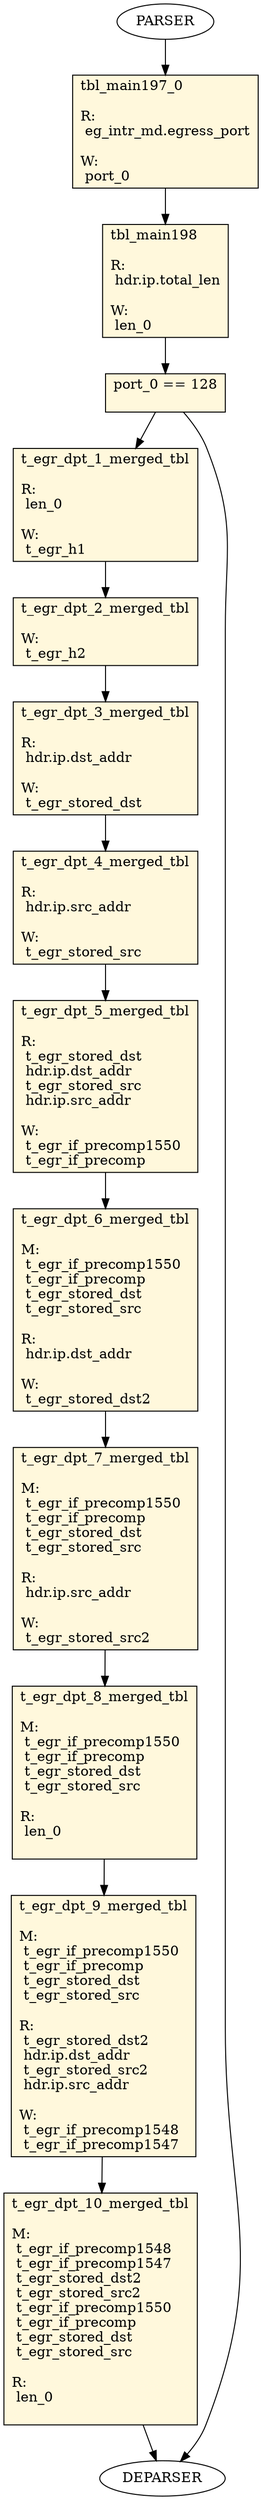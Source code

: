 digraph egress {
tbl_main197_0 [ shape=record, style="filled", fillcolor=cornsilk, label="tbl_main197_0\l\l
R:\l
 eg_intr_md.egress_port\l
\lW:\l
 port_0\l
 "];
tbl_main198 [ shape=record, style="filled", fillcolor=cornsilk, label="tbl_main198\l\l
R:\l
 hdr.ip.total_len\l
\lW:\l
 len_0\l
 "];
cond_8 [ shape=record, style="filled", fillcolor=cornsilk, label="port_0 == 128\l\l
 "];
t_egr_dpt_1_merged_tbl [ shape=record, style="filled", fillcolor=cornsilk, label="t_egr_dpt_1_merged_tbl\l\l
R:\l
 len_0\l
\lW:\l
 t_egr_h1\l
 "];
t_egr_dpt_2_merged_tbl [ shape=record, style="filled", fillcolor=cornsilk, label="t_egr_dpt_2_merged_tbl\l\l
W:\l
 t_egr_h2\l
 "];
t_egr_dpt_3_merged_tbl [ shape=record, style="filled", fillcolor=cornsilk, label="t_egr_dpt_3_merged_tbl\l\l
R:\l
 hdr.ip.dst_addr\l
\lW:\l
 t_egr_stored_dst\l
 "];
t_egr_dpt_4_merged_tbl [ shape=record, style="filled", fillcolor=cornsilk, label="t_egr_dpt_4_merged_tbl\l\l
R:\l
 hdr.ip.src_addr\l
\lW:\l
 t_egr_stored_src\l
 "];
t_egr_dpt_5_merged_tbl [ shape=record, style="filled", fillcolor=cornsilk, label="t_egr_dpt_5_merged_tbl\l\l
R:\l
 t_egr_stored_dst\l
 hdr.ip.dst_addr\l
 t_egr_stored_src\l
 hdr.ip.src_addr\l
\lW:\l
 t_egr_if_precomp1550\l
 t_egr_if_precomp\l
 "];
t_egr_dpt_6_merged_tbl [ shape=record, style="filled", fillcolor=cornsilk, label="t_egr_dpt_6_merged_tbl\l\l
M:\l
 t_egr_if_precomp1550\l
 t_egr_if_precomp\l
 t_egr_stored_dst\l
 t_egr_stored_src\l
\lR:\l
 hdr.ip.dst_addr\l
\lW:\l
 t_egr_stored_dst2\l
 "];
t_egr_dpt_7_merged_tbl [ shape=record, style="filled", fillcolor=cornsilk, label="t_egr_dpt_7_merged_tbl\l\l
M:\l
 t_egr_if_precomp1550\l
 t_egr_if_precomp\l
 t_egr_stored_dst\l
 t_egr_stored_src\l
\lR:\l
 hdr.ip.src_addr\l
\lW:\l
 t_egr_stored_src2\l
 "];
t_egr_dpt_8_merged_tbl [ shape=record, style="filled", fillcolor=cornsilk, label="t_egr_dpt_8_merged_tbl\l\l
M:\l
 t_egr_if_precomp1550\l
 t_egr_if_precomp\l
 t_egr_stored_dst\l
 t_egr_stored_src\l
\lR:\l
 len_0\l
\l "];
t_egr_dpt_9_merged_tbl [ shape=record, style="filled", fillcolor=cornsilk, label="t_egr_dpt_9_merged_tbl\l\l
M:\l
 t_egr_if_precomp1550\l
 t_egr_if_precomp\l
 t_egr_stored_dst\l
 t_egr_stored_src\l
\lR:\l
 t_egr_stored_dst2\l
 hdr.ip.dst_addr\l
 t_egr_stored_src2\l
 hdr.ip.src_addr\l
\lW:\l
 t_egr_if_precomp1548\l
 t_egr_if_precomp1547\l
 "];
t_egr_dpt_10_merged_tbl [ shape=record, style="filled", fillcolor=cornsilk, label="t_egr_dpt_10_merged_tbl\l\l
M:\l
 t_egr_if_precomp1548\l
 t_egr_if_precomp1547\l
 t_egr_stored_dst2\l
 t_egr_stored_src2\l
 t_egr_if_precomp1550\l
 t_egr_if_precomp\l
 t_egr_stored_dst\l
 t_egr_stored_src\l
\lR:\l
 len_0\l
\l "];
    PARSER -> tbl_main197_0
    tbl_main197_0 -> tbl_main198
    tbl_main198 -> cond_8
    cond_8 -> t_egr_dpt_1_merged_tbl
    cond_8 -> DEPARSER
    t_egr_dpt_1_merged_tbl -> t_egr_dpt_2_merged_tbl
    t_egr_dpt_2_merged_tbl -> t_egr_dpt_3_merged_tbl
    t_egr_dpt_3_merged_tbl -> t_egr_dpt_4_merged_tbl
    t_egr_dpt_4_merged_tbl -> t_egr_dpt_5_merged_tbl
    t_egr_dpt_5_merged_tbl -> t_egr_dpt_6_merged_tbl
    t_egr_dpt_6_merged_tbl -> t_egr_dpt_7_merged_tbl
    t_egr_dpt_7_merged_tbl -> t_egr_dpt_8_merged_tbl
    t_egr_dpt_8_merged_tbl -> t_egr_dpt_9_merged_tbl
    t_egr_dpt_9_merged_tbl -> t_egr_dpt_10_merged_tbl
    t_egr_dpt_10_merged_tbl -> DEPARSER
}
